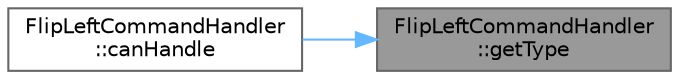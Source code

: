 digraph "FlipLeftCommandHandler::getType"
{
 // INTERACTIVE_SVG=YES
 // LATEX_PDF_SIZE
  bgcolor="transparent";
  edge [fontname=Helvetica,fontsize=10,labelfontname=Helvetica,labelfontsize=10];
  node [fontname=Helvetica,fontsize=10,shape=box,height=0.2,width=0.4];
  rankdir="RL";
  Node1 [id="Node000001",label="FlipLeftCommandHandler\l::getType",height=0.2,width=0.4,color="gray40", fillcolor="grey60", style="filled", fontcolor="black",tooltip="Returns the keyword that this handler recognizes."];
  Node1 -> Node2 [id="edge1_Node000001_Node000002",dir="back",color="steelblue1",style="solid",tooltip=" "];
  Node2 [id="Node000002",label="FlipLeftCommandHandler\l::canHandle",height=0.2,width=0.4,color="grey40", fillcolor="white", style="filled",URL="$class_flip_left_command_handler.html#a6252e4255a980ce26ea4ceb99033a246",tooltip="Determines whether the handler can process the input."];
}

